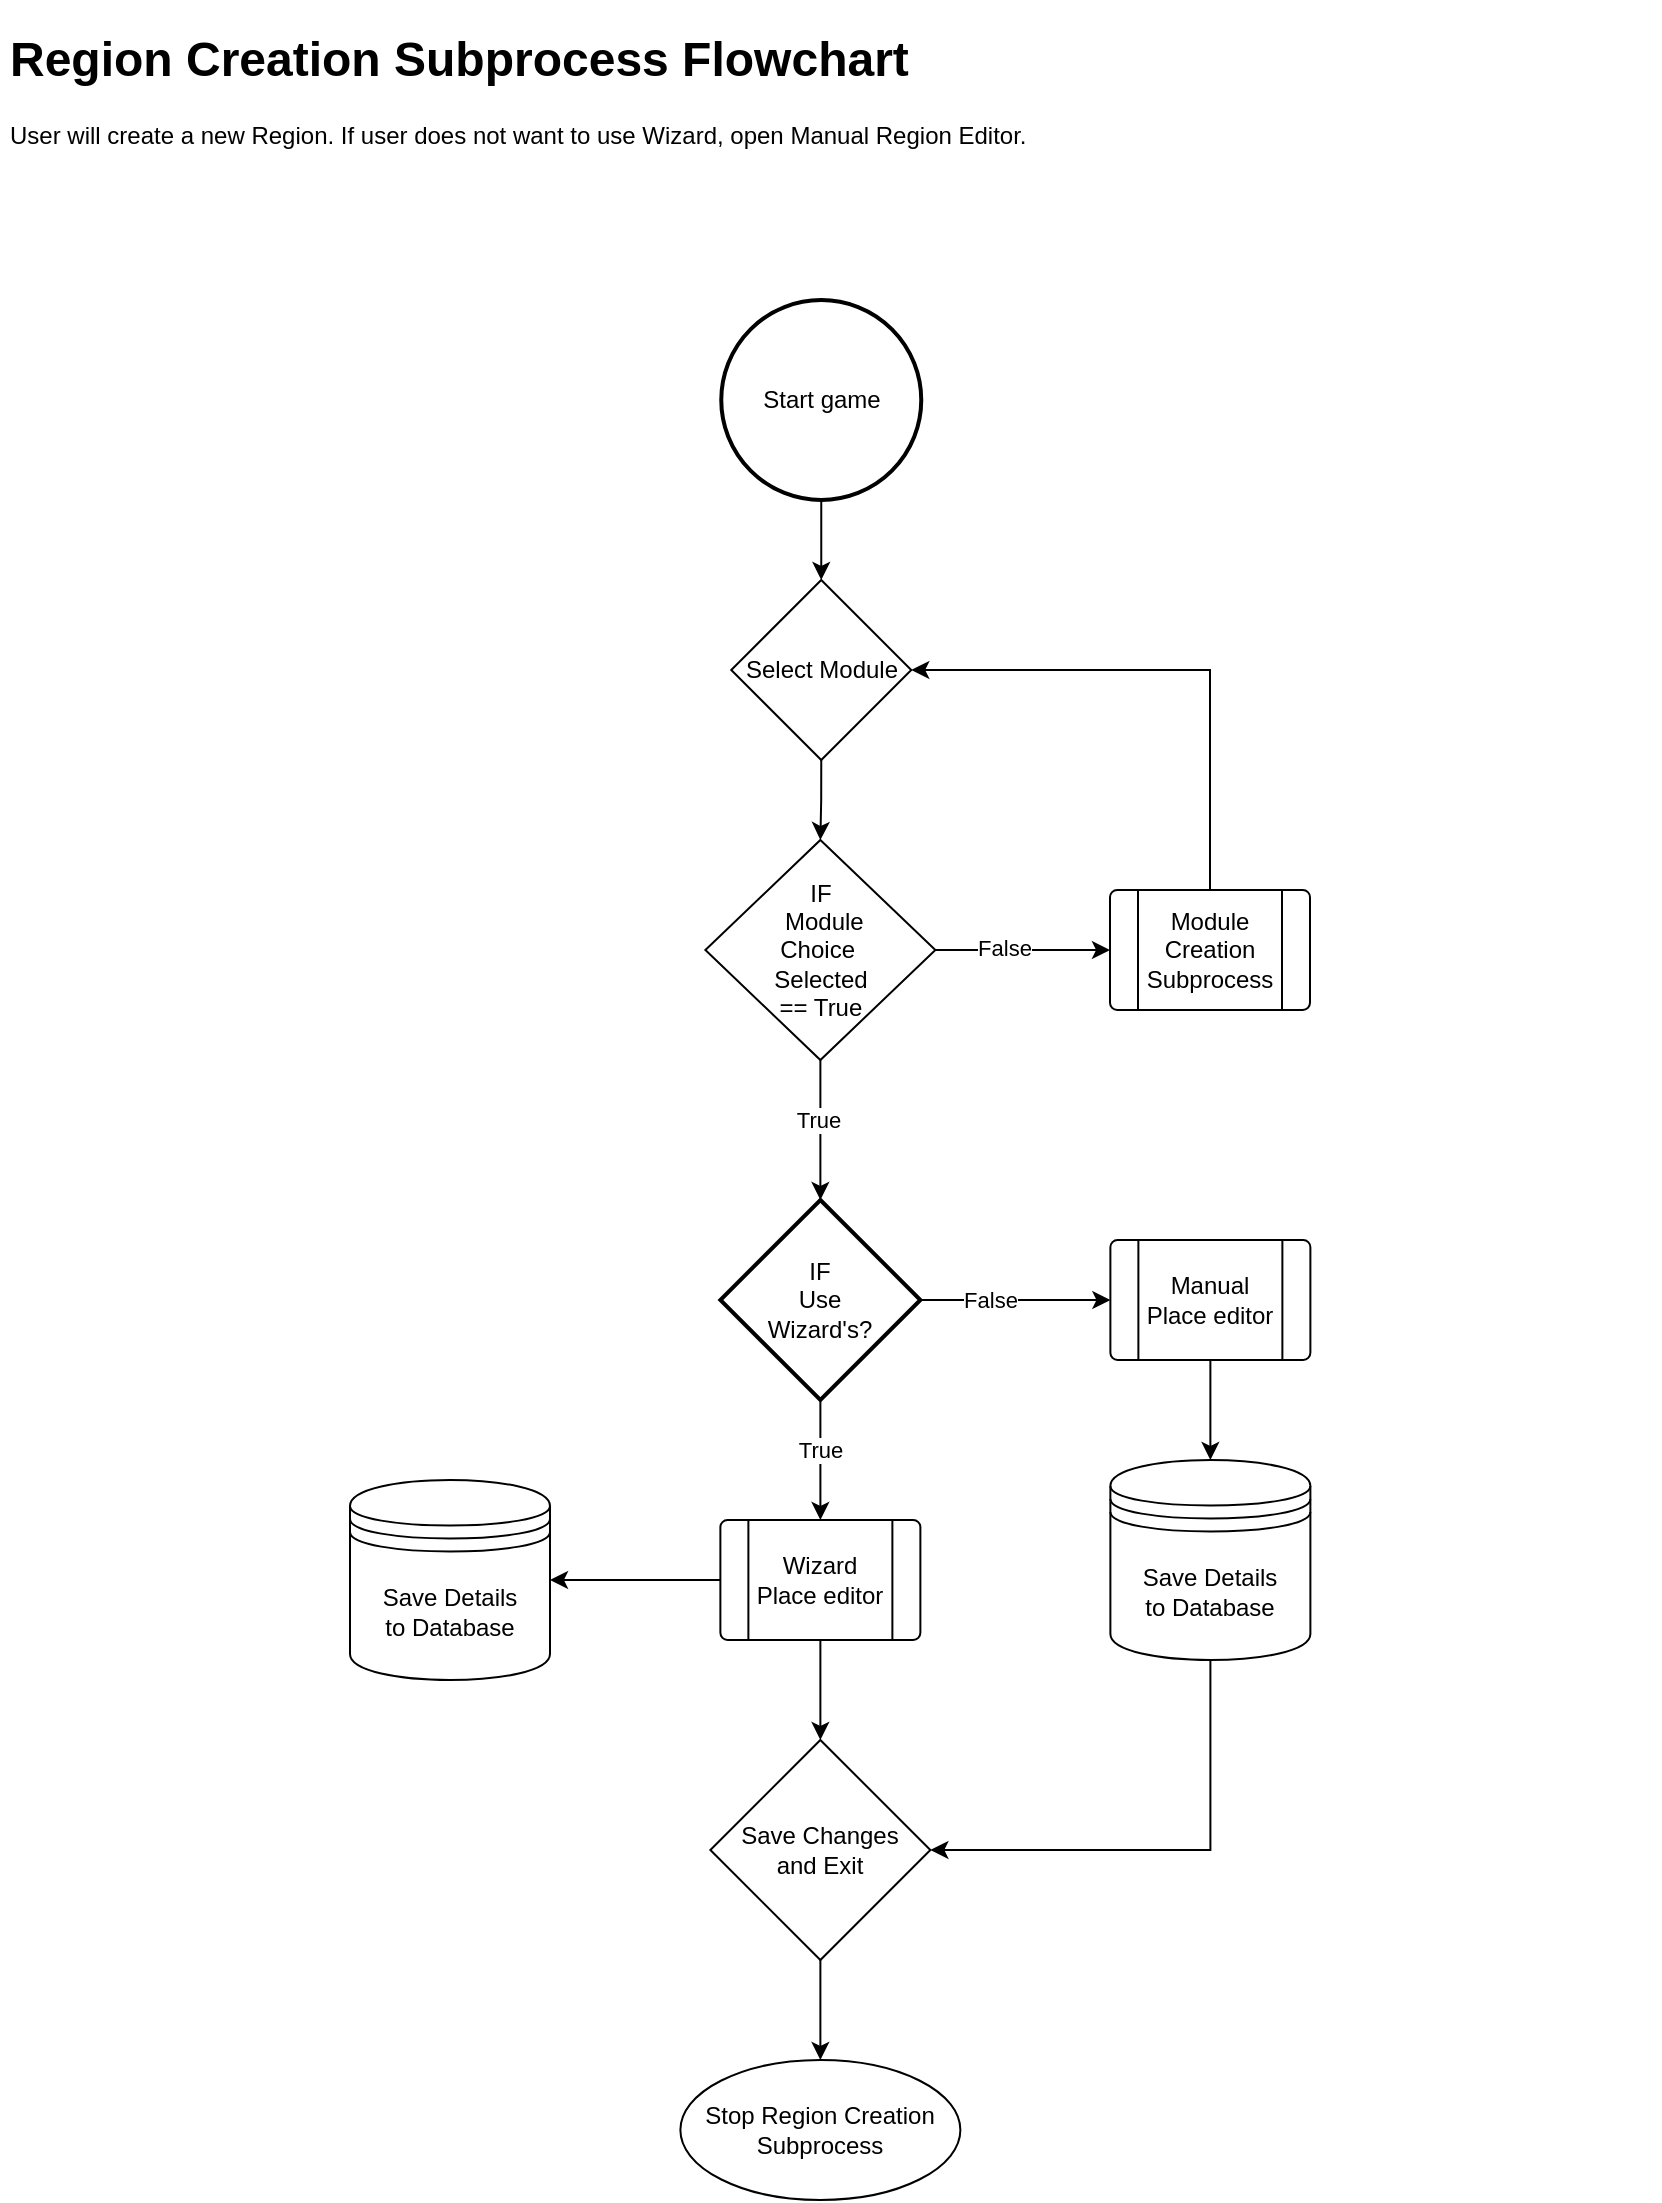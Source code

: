 <mxfile version="20.6.2" type="device"><diagram id="LsEVZn2ywElqt6WwXoec" name="Page-1"><mxGraphModel dx="1178" dy="598" grid="1" gridSize="10" guides="1" tooltips="1" connect="1" arrows="1" fold="1" page="1" pageScale="1" pageWidth="850" pageHeight="1100" math="0" shadow="0"><root><mxCell id="0"/><mxCell id="1" parent="0"/><mxCell id="-o6FsmoWaLKLcn_PNSE_-2" style="edgeStyle=orthogonalEdgeStyle;rounded=0;orthogonalLoop=1;jettySize=auto;html=1;exitX=0.5;exitY=1;exitDx=0;exitDy=0;exitPerimeter=0;entryX=0.5;entryY=0;entryDx=0;entryDy=0;" parent="1" source="-5vSoh6XbHN2hPACiJxj-1" target="-5vSoh6XbHN2hPACiJxj-4" edge="1"><mxGeometry relative="1" as="geometry"><mxPoint x="420.63" y="290" as="targetPoint"/></mxGeometry></mxCell><mxCell id="-5vSoh6XbHN2hPACiJxj-1" value="Start game" style="strokeWidth=2;html=1;shape=mxgraph.flowchart.start_2;whiteSpace=wrap;" parent="1" vertex="1"><mxGeometry x="370.63" y="150" width="100" height="100" as="geometry"/></mxCell><mxCell id="-o6FsmoWaLKLcn_PNSE_-4" style="edgeStyle=orthogonalEdgeStyle;rounded=0;orthogonalLoop=1;jettySize=auto;html=1;exitX=0.5;exitY=1;exitDx=0;exitDy=0;entryX=0.5;entryY=0;entryDx=0;entryDy=0;entryPerimeter=0;" parent="1" source="-o6FsmoWaLKLcn_PNSE_-10" target="6Gban8UarV1zgsAq03zF-10" edge="1"><mxGeometry relative="1" as="geometry"><mxPoint x="420" y="560" as="sourcePoint"/><mxPoint x="420" y="590" as="targetPoint"/></mxGeometry></mxCell><mxCell id="6Gban8UarV1zgsAq03zF-17" value="True" style="edgeLabel;html=1;align=center;verticalAlign=middle;resizable=0;points=[];" vertex="1" connectable="0" parent="-o6FsmoWaLKLcn_PNSE_-4"><mxGeometry x="-0.162" y="-1" relative="1" as="geometry"><mxPoint as="offset"/></mxGeometry></mxCell><mxCell id="-o6FsmoWaLKLcn_PNSE_-11" style="edgeStyle=orthogonalEdgeStyle;rounded=0;orthogonalLoop=1;jettySize=auto;html=1;exitX=0.5;exitY=1;exitDx=0;exitDy=0;entryX=0.5;entryY=0;entryDx=0;entryDy=0;" parent="1" source="-5vSoh6XbHN2hPACiJxj-4" target="-o6FsmoWaLKLcn_PNSE_-10" edge="1"><mxGeometry relative="1" as="geometry"/></mxCell><mxCell id="-5vSoh6XbHN2hPACiJxj-4" value="Select Module" style="rhombus;whiteSpace=wrap;html=1;" parent="1" vertex="1"><mxGeometry x="375.63" y="290" width="90" height="90" as="geometry"/></mxCell><mxCell id="-o6FsmoWaLKLcn_PNSE_-15" style="edgeStyle=orthogonalEdgeStyle;rounded=0;orthogonalLoop=1;jettySize=auto;html=1;exitX=1;exitY=0.5;exitDx=0;exitDy=0;entryX=0;entryY=0.5;entryDx=0;entryDy=0;" parent="1" source="-o6FsmoWaLKLcn_PNSE_-10" target="-o6FsmoWaLKLcn_PNSE_-18" edge="1"><mxGeometry relative="1" as="geometry"><mxPoint x="585" y="474.941" as="targetPoint"/></mxGeometry></mxCell><mxCell id="-o6FsmoWaLKLcn_PNSE_-16" value="False" style="edgeLabel;html=1;align=center;verticalAlign=middle;resizable=0;points=[];" parent="-o6FsmoWaLKLcn_PNSE_-15" vertex="1" connectable="0"><mxGeometry x="-0.222" y="1" relative="1" as="geometry"><mxPoint as="offset"/></mxGeometry></mxCell><mxCell id="-o6FsmoWaLKLcn_PNSE_-10" value="IF&lt;br&gt;&amp;nbsp;Module&lt;br&gt;Choice&amp;nbsp;&lt;br&gt;Selected&lt;br&gt;== True" style="rhombus;whiteSpace=wrap;html=1;" parent="1" vertex="1"><mxGeometry x="362.69" y="420" width="115" height="110" as="geometry"/></mxCell><mxCell id="-o6FsmoWaLKLcn_PNSE_-20" style="edgeStyle=orthogonalEdgeStyle;rounded=0;orthogonalLoop=1;jettySize=auto;html=1;exitX=0.5;exitY=0;exitDx=0;exitDy=0;entryX=1;entryY=0.5;entryDx=0;entryDy=0;" parent="1" source="-o6FsmoWaLKLcn_PNSE_-18" target="-5vSoh6XbHN2hPACiJxj-4" edge="1"><mxGeometry relative="1" as="geometry"/></mxCell><mxCell id="-o6FsmoWaLKLcn_PNSE_-18" value="Module&lt;br&gt;Creation&lt;br&gt;Subprocess" style="verticalLabelPosition=middle;verticalAlign=middle;html=1;shape=process;whiteSpace=wrap;rounded=1;size=0.14;arcSize=6;labelPosition=center;align=center;" parent="1" vertex="1"><mxGeometry x="565" y="445" width="100" height="60" as="geometry"/></mxCell><mxCell id="R77NdCpnIIoS9vEygiBo-2" value="&lt;h1&gt;Region Creation Subprocess Flowchart&lt;/h1&gt;&lt;p&gt;User will create a new Region. If user does not want to use Wizard, open Manual Region Editor.&lt;/p&gt;" style="text;html=1;strokeColor=none;fillColor=none;spacing=5;spacingTop=-20;whiteSpace=wrap;overflow=hidden;rounded=0;" parent="1" vertex="1"><mxGeometry x="10" y="10" width="830" height="110" as="geometry"/></mxCell><mxCell id="6Gban8UarV1zgsAq03zF-1" value="Stop Region Creation Subprocess" style="ellipse;whiteSpace=wrap;html=1;rounded=0;" vertex="1" parent="1"><mxGeometry x="350.19" y="1030" width="140" height="70" as="geometry"/></mxCell><mxCell id="6Gban8UarV1zgsAq03zF-2" value="Save Details&lt;br&gt;to&amp;nbsp;Database" style="shape=datastore;whiteSpace=wrap;html=1;" vertex="1" parent="1"><mxGeometry x="185" y="740" width="100" height="100" as="geometry"/></mxCell><mxCell id="6Gban8UarV1zgsAq03zF-3" style="edgeStyle=orthogonalEdgeStyle;rounded=0;orthogonalLoop=1;jettySize=auto;html=1;entryX=1;entryY=0.5;entryDx=0;entryDy=0;" edge="1" parent="1" source="6Gban8UarV1zgsAq03zF-5" target="6Gban8UarV1zgsAq03zF-2"><mxGeometry relative="1" as="geometry"/></mxCell><mxCell id="6Gban8UarV1zgsAq03zF-4" style="edgeStyle=orthogonalEdgeStyle;rounded=0;orthogonalLoop=1;jettySize=auto;html=1;" edge="1" parent="1" source="6Gban8UarV1zgsAq03zF-5" target="6Gban8UarV1zgsAq03zF-14"><mxGeometry relative="1" as="geometry"/></mxCell><mxCell id="6Gban8UarV1zgsAq03zF-5" value="Wizard&lt;br&gt;Place editor" style="verticalLabelPosition=middle;verticalAlign=middle;html=1;shape=process;whiteSpace=wrap;rounded=1;size=0.14;arcSize=6;labelPosition=center;align=center;" vertex="1" parent="1"><mxGeometry x="370.19" y="760" width="100" height="60" as="geometry"/></mxCell><mxCell id="6Gban8UarV1zgsAq03zF-6" style="edgeStyle=orthogonalEdgeStyle;rounded=0;orthogonalLoop=1;jettySize=auto;html=1;exitX=0.5;exitY=1;exitDx=0;exitDy=0;exitPerimeter=0;" edge="1" parent="1" source="6Gban8UarV1zgsAq03zF-10" target="6Gban8UarV1zgsAq03zF-5"><mxGeometry relative="1" as="geometry"><Array as="points"><mxPoint x="420.19" y="740"/><mxPoint x="420.19" y="740"/></Array></mxGeometry></mxCell><mxCell id="6Gban8UarV1zgsAq03zF-7" value="True" style="edgeLabel;html=1;align=center;verticalAlign=middle;resizable=0;points=[];" vertex="1" connectable="0" parent="6Gban8UarV1zgsAq03zF-6"><mxGeometry x="-0.166" relative="1" as="geometry"><mxPoint as="offset"/></mxGeometry></mxCell><mxCell id="6Gban8UarV1zgsAq03zF-8" style="edgeStyle=orthogonalEdgeStyle;rounded=0;orthogonalLoop=1;jettySize=auto;html=1;exitX=1;exitY=0.5;exitDx=0;exitDy=0;exitPerimeter=0;entryX=0;entryY=0.5;entryDx=0;entryDy=0;" edge="1" parent="1" source="6Gban8UarV1zgsAq03zF-10" target="6Gban8UarV1zgsAq03zF-12"><mxGeometry relative="1" as="geometry"><mxPoint x="575.19" y="650" as="targetPoint"/></mxGeometry></mxCell><mxCell id="6Gban8UarV1zgsAq03zF-9" value="False" style="edgeLabel;html=1;align=center;verticalAlign=middle;resizable=0;points=[];" vertex="1" connectable="0" parent="6Gban8UarV1zgsAq03zF-8"><mxGeometry x="-0.269" relative="1" as="geometry"><mxPoint as="offset"/></mxGeometry></mxCell><mxCell id="6Gban8UarV1zgsAq03zF-10" value="IF&lt;br&gt;Use&lt;br&gt;Wizard's?" style="strokeWidth=2;html=1;shape=mxgraph.flowchart.decision;whiteSpace=wrap;" vertex="1" parent="1"><mxGeometry x="370.19" y="600" width="100" height="100" as="geometry"/></mxCell><mxCell id="6Gban8UarV1zgsAq03zF-11" style="edgeStyle=orthogonalEdgeStyle;rounded=0;orthogonalLoop=1;jettySize=auto;html=1;exitX=0.5;exitY=1;exitDx=0;exitDy=0;entryX=0.5;entryY=0;entryDx=0;entryDy=0;" edge="1" parent="1" source="6Gban8UarV1zgsAq03zF-12" target="6Gban8UarV1zgsAq03zF-16"><mxGeometry relative="1" as="geometry"/></mxCell><mxCell id="6Gban8UarV1zgsAq03zF-12" value="Manual&lt;br&gt;Place editor" style="verticalLabelPosition=middle;verticalAlign=middle;html=1;shape=process;whiteSpace=wrap;rounded=1;size=0.14;arcSize=6;labelPosition=center;align=center;" vertex="1" parent="1"><mxGeometry x="565.19" y="620" width="100" height="60" as="geometry"/></mxCell><mxCell id="6Gban8UarV1zgsAq03zF-13" style="edgeStyle=orthogonalEdgeStyle;rounded=0;orthogonalLoop=1;jettySize=auto;html=1;exitX=0.5;exitY=1;exitDx=0;exitDy=0;" edge="1" parent="1" source="6Gban8UarV1zgsAq03zF-14" target="6Gban8UarV1zgsAq03zF-1"><mxGeometry relative="1" as="geometry"/></mxCell><mxCell id="6Gban8UarV1zgsAq03zF-14" value="Save Changes &lt;br&gt;and&amp;nbsp;Exit" style="rhombus;whiteSpace=wrap;html=1;" vertex="1" parent="1"><mxGeometry x="365.19" y="870" width="110" height="110" as="geometry"/></mxCell><mxCell id="6Gban8UarV1zgsAq03zF-15" style="edgeStyle=orthogonalEdgeStyle;rounded=0;orthogonalLoop=1;jettySize=auto;html=1;entryX=1;entryY=0.5;entryDx=0;entryDy=0;" edge="1" parent="1" source="6Gban8UarV1zgsAq03zF-16" target="6Gban8UarV1zgsAq03zF-14"><mxGeometry relative="1" as="geometry"><mxPoint x="615.19" y="930.0" as="targetPoint"/><Array as="points"><mxPoint x="615" y="925"/></Array></mxGeometry></mxCell><mxCell id="6Gban8UarV1zgsAq03zF-16" value="Save Details&lt;br&gt;to&amp;nbsp;Database" style="shape=datastore;whiteSpace=wrap;html=1;" vertex="1" parent="1"><mxGeometry x="565.19" y="730" width="100" height="100" as="geometry"/></mxCell></root></mxGraphModel></diagram></mxfile>